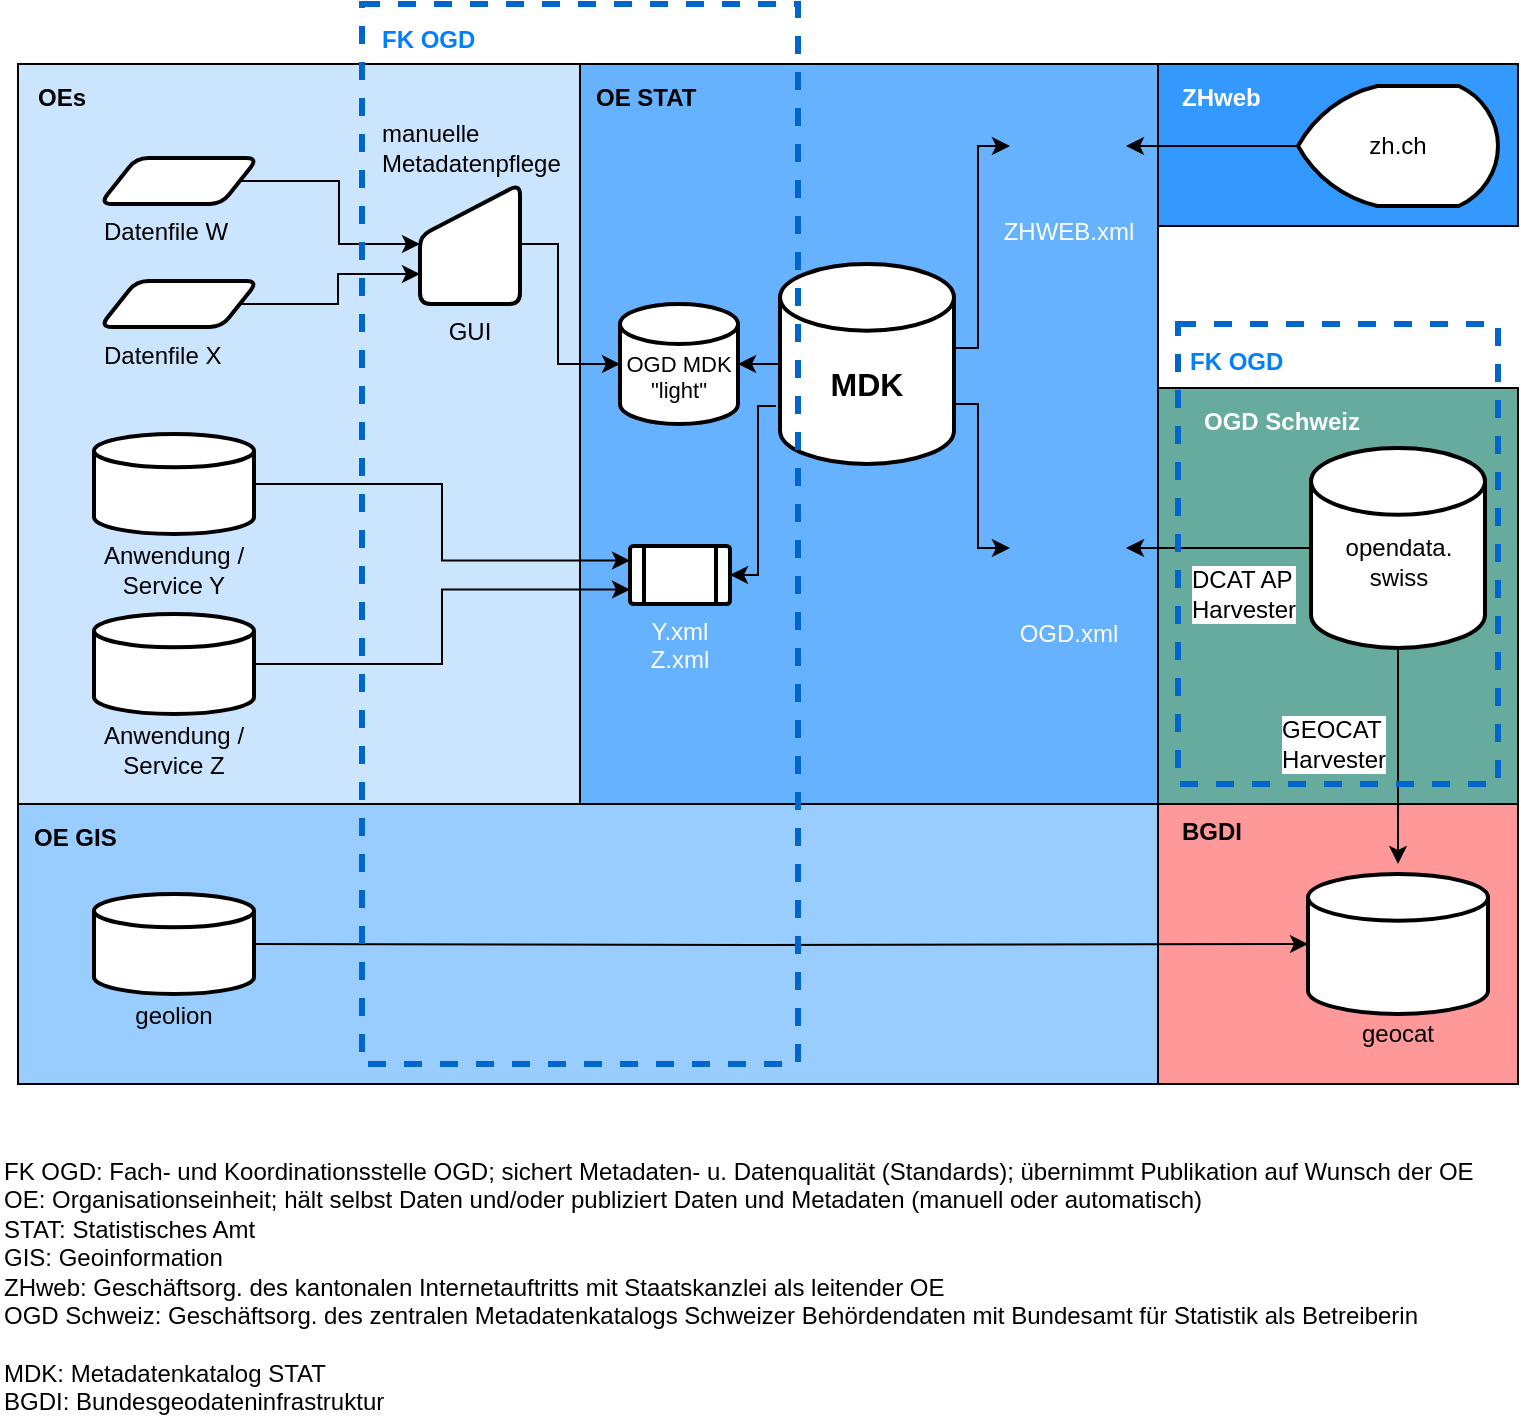 <mxfile version="10.9.2" type="github"><diagram id="2G26gUh3xjcQOcAVhrRU" name="Page-1"><mxGraphModel dx="1376" dy="768" grid="1" gridSize="10" guides="1" tooltips="1" connect="1" arrows="1" fold="1" page="1" pageScale="1" pageWidth="827" pageHeight="1169" math="0" shadow="0"><root><mxCell id="0"/><mxCell id="1" parent="0"/><mxCell id="v-qlWowJlWPXBkRpe2Zm-110" value="" style="rounded=0;whiteSpace=wrap;html=1;align=left;fillColor=#FF9999;" vertex="1" parent="1"><mxGeometry x="620" y="570" width="180" height="140" as="geometry"/></mxCell><mxCell id="v-qlWowJlWPXBkRpe2Zm-108" value="" style="rounded=0;whiteSpace=wrap;html=1;align=left;fillColor=#67AB9F;" vertex="1" parent="1"><mxGeometry x="620" y="362" width="180" height="208" as="geometry"/></mxCell><mxCell id="v-qlWowJlWPXBkRpe2Zm-109" value="&lt;font color=&quot;#FFFFFF&quot;&gt;&lt;b&gt;OGD Schweiz&lt;/b&gt;&lt;/font&gt;" style="text;html=1;strokeColor=none;fillColor=none;align=left;verticalAlign=middle;whiteSpace=wrap;rounded=0;" vertex="1" parent="1"><mxGeometry x="641" y="369" width="84" height="20" as="geometry"/></mxCell><mxCell id="v-qlWowJlWPXBkRpe2Zm-105" value="" style="rounded=0;whiteSpace=wrap;html=1;align=left;fillColor=#3399FF;" vertex="1" parent="1"><mxGeometry x="620" y="200" width="180" height="81" as="geometry"/></mxCell><mxCell id="v-qlWowJlWPXBkRpe2Zm-72" value="" style="rounded=0;whiteSpace=wrap;html=1;fillColor=#66B2FF;align=left;" vertex="1" parent="1"><mxGeometry x="331" y="200" width="289" height="370" as="geometry"/></mxCell><mxCell id="v-qlWowJlWPXBkRpe2Zm-61" value="" style="rounded=0;whiteSpace=wrap;html=1;align=left;fillColor=#CCE5FF;" vertex="1" parent="1"><mxGeometry x="50" y="200" width="281" height="370" as="geometry"/></mxCell><mxCell id="v-qlWowJlWPXBkRpe2Zm-57" value="" style="rounded=0;whiteSpace=wrap;html=1;align=left;fillColor=#99CCFF;" vertex="1" parent="1"><mxGeometry x="50" y="570" width="570" height="140" as="geometry"/></mxCell><mxCell id="v-qlWowJlWPXBkRpe2Zm-55" value="" style="edgeStyle=orthogonalEdgeStyle;rounded=0;orthogonalLoop=1;jettySize=auto;html=1;startArrow=none;startFill=0;endArrow=classic;endFill=1;entryX=1;entryY=0.5;entryDx=0;entryDy=0;" edge="1" parent="1" source="v-qlWowJlWPXBkRpe2Zm-33" target="v-qlWowJlWPXBkRpe2Zm-112"><mxGeometry relative="1" as="geometry"><mxPoint x="518" y="360" as="targetPoint"/><Array as="points"><mxPoint x="610" y="442"/><mxPoint x="610" y="442"/></Array></mxGeometry></mxCell><mxCell id="v-qlWowJlWPXBkRpe2Zm-56" value="DCAT AP&lt;br&gt;&lt;div align=&quot;left&quot;&gt;Harvester&lt;br&gt;&lt;/div&gt;" style="text;html=1;resizable=0;points=[];align=left;verticalAlign=middle;labelBackgroundColor=#ffffff;" vertex="1" connectable="0" parent="v-qlWowJlWPXBkRpe2Zm-55"><mxGeometry x="0.297" y="-3" relative="1" as="geometry"><mxPoint x="-1.5" y="26" as="offset"/></mxGeometry></mxCell><mxCell id="v-qlWowJlWPXBkRpe2Zm-33" value="&lt;div&gt;&lt;br&gt;&lt;/div&gt;&lt;div&gt;opendata.&lt;/div&gt;swiss" style="strokeWidth=2;html=1;shape=mxgraph.flowchart.database;whiteSpace=wrap;" vertex="1" parent="1"><mxGeometry x="696.5" y="392" width="87" height="100" as="geometry"/></mxCell><mxCell id="v-qlWowJlWPXBkRpe2Zm-25" value="" style="edgeStyle=orthogonalEdgeStyle;rounded=0;orthogonalLoop=1;jettySize=auto;html=1;startArrow=classic;startFill=1;endArrow=none;endFill=0;" edge="1" parent="1" source="v-qlWowJlWPXBkRpe2Zm-79"><mxGeometry relative="1" as="geometry"><mxPoint x="431" y="350" as="targetPoint"/></mxGeometry></mxCell><mxCell id="v-qlWowJlWPXBkRpe2Zm-19" value="" style="edgeStyle=orthogonalEdgeStyle;rounded=0;orthogonalLoop=1;jettySize=auto;html=1;entryX=-0.023;entryY=0.71;entryDx=0;entryDy=0;entryPerimeter=0;endArrow=none;endFill=0;startArrow=classic;startFill=1;exitX=1;exitY=0.5;exitDx=0;exitDy=0;" edge="1" parent="1" source="v-qlWowJlWPXBkRpe2Zm-20" target="v-qlWowJlWPXBkRpe2Zm-1"><mxGeometry relative="1" as="geometry"><mxPoint x="211" y="510" as="targetPoint"/><Array as="points"><mxPoint x="420" y="456"/><mxPoint x="420" y="371"/></Array></mxGeometry></mxCell><mxCell id="v-qlWowJlWPXBkRpe2Zm-20" value="&lt;font color=&quot;#FFFFFF&quot;&gt;Y.xml&lt;br&gt;Z.xml&lt;/font&gt;" style="verticalLabelPosition=bottom;verticalAlign=top;html=1;strokeWidth=2;shape=process;whiteSpace=wrap;rounded=1;size=0.14;arcSize=6;" vertex="1" parent="1"><mxGeometry x="356" y="441" width="50" height="29" as="geometry"/></mxCell><mxCell id="v-qlWowJlWPXBkRpe2Zm-141" value="" style="edgeStyle=orthogonalEdgeStyle;rounded=0;orthogonalLoop=1;jettySize=auto;html=1;startArrow=none;startFill=0;endArrow=classic;endFill=1;entryX=0;entryY=0.25;entryDx=0;entryDy=0;" edge="1" parent="1" source="v-qlWowJlWPXBkRpe2Zm-30" target="v-qlWowJlWPXBkRpe2Zm-20"><mxGeometry relative="1" as="geometry"><mxPoint x="248" y="410" as="targetPoint"/></mxGeometry></mxCell><mxCell id="v-qlWowJlWPXBkRpe2Zm-30" value="&lt;div&gt;&lt;br&gt;&lt;/div&gt;&lt;div&gt;&lt;br&gt;&lt;/div&gt;&lt;div&gt;&lt;br&gt;&lt;/div&gt;&lt;div&gt;&lt;br&gt;&lt;/div&gt;&lt;div&gt;&lt;br&gt;&lt;/div&gt;&lt;div&gt;&lt;br&gt;&lt;div align=&quot;center&quot;&gt;Anwendung / Service Y&lt;/div&gt;&lt;/div&gt;" style="strokeWidth=2;html=1;shape=mxgraph.flowchart.database;whiteSpace=wrap;align=center;" vertex="1" parent="1"><mxGeometry x="88" y="385" width="80" height="50" as="geometry"/></mxCell><mxCell id="v-qlWowJlWPXBkRpe2Zm-45" value="" style="edgeStyle=orthogonalEdgeStyle;rounded=0;orthogonalLoop=1;jettySize=auto;html=1;startArrow=none;startFill=0;endArrow=classic;endFill=1;entryX=0;entryY=0.5;entryDx=0;entryDy=0;entryPerimeter=0;" edge="1" parent="1" target="v-qlWowJlWPXBkRpe2Zm-42"><mxGeometry relative="1" as="geometry"><mxPoint x="141" y="640" as="sourcePoint"/><mxPoint x="221" y="640" as="targetPoint"/></mxGeometry></mxCell><mxCell id="v-qlWowJlWPXBkRpe2Zm-43" value="geocat" style="text;html=1;strokeColor=none;fillColor=none;align=center;verticalAlign=middle;whiteSpace=wrap;rounded=0;" vertex="1" parent="1"><mxGeometry x="700" y="675" width="80" height="20" as="geometry"/></mxCell><mxCell id="v-qlWowJlWPXBkRpe2Zm-65" value="&lt;b&gt;OEs&lt;/b&gt;" style="text;html=1;strokeColor=none;fillColor=none;align=left;verticalAlign=middle;whiteSpace=wrap;rounded=0;" vertex="1" parent="1"><mxGeometry x="58" y="207" width="60" height="20" as="geometry"/></mxCell><mxCell id="v-qlWowJlWPXBkRpe2Zm-69" value="&lt;font color=&quot;#007FFF&quot;&gt;&lt;b&gt;FK OGD&lt;/b&gt;&lt;/font&gt;" style="text;html=1;strokeColor=none;fillColor=none;align=left;verticalAlign=middle;whiteSpace=wrap;rounded=0;" vertex="1" parent="1"><mxGeometry x="634" y="338.5" width="60" height="20" as="geometry"/></mxCell><mxCell id="v-qlWowJlWPXBkRpe2Zm-70" value="&lt;b&gt;OE GIS&lt;/b&gt;" style="text;html=1;strokeColor=none;fillColor=none;align=left;verticalAlign=middle;whiteSpace=wrap;rounded=0;" vertex="1" parent="1"><mxGeometry x="56" y="577" width="60" height="20" as="geometry"/></mxCell><mxCell id="v-qlWowJlWPXBkRpe2Zm-37" value="" style="edgeStyle=orthogonalEdgeStyle;rounded=0;orthogonalLoop=1;jettySize=auto;html=1;startArrow=none;startFill=0;endArrow=classic;endFill=1;exitX=0;exitY=0.5;exitDx=0;exitDy=0;exitPerimeter=0;entryX=1;entryY=0.5;entryDx=0;entryDy=0;" edge="1" parent="1" source="v-qlWowJlWPXBkRpe2Zm-35" target="v-qlWowJlWPXBkRpe2Zm-111"><mxGeometry relative="1" as="geometry"><mxPoint x="700" y="350" as="sourcePoint"/><mxPoint x="521" y="280" as="targetPoint"/><Array as="points"/></mxGeometry></mxCell><mxCell id="v-qlWowJlWPXBkRpe2Zm-35" value="zh.ch" style="strokeWidth=2;html=1;shape=mxgraph.flowchart.display;whiteSpace=wrap;" vertex="1" parent="1"><mxGeometry x="690" y="211" width="100" height="60" as="geometry"/></mxCell><mxCell id="v-qlWowJlWPXBkRpe2Zm-1" value="&lt;div&gt;&lt;font style=&quot;font-size: 16px&quot;&gt;&lt;b&gt;&lt;font style=&quot;font-size: 16px&quot;&gt;&lt;br&gt;&lt;/font&gt;&lt;/b&gt;&lt;/font&gt;&lt;/div&gt;&lt;div&gt;&lt;font style=&quot;font-size: 16px&quot;&gt;&lt;b&gt;&lt;font style=&quot;font-size: 16px&quot;&gt;MDK&lt;/font&gt;&lt;/b&gt;&lt;/font&gt;&lt;/div&gt;" style="strokeWidth=2;html=1;shape=mxgraph.flowchart.database;whiteSpace=wrap;" vertex="1" parent="1"><mxGeometry x="431" y="300" width="87" height="100" as="geometry"/></mxCell><mxCell id="v-qlWowJlWPXBkRpe2Zm-73" value="&lt;b&gt;OE STAT&lt;/b&gt;" style="text;html=1;strokeColor=none;fillColor=none;align=left;verticalAlign=middle;whiteSpace=wrap;rounded=0;" vertex="1" parent="1"><mxGeometry x="337" y="207" width="60" height="20" as="geometry"/></mxCell><mxCell id="v-qlWowJlWPXBkRpe2Zm-47" value="" style="edgeStyle=orthogonalEdgeStyle;rounded=0;orthogonalLoop=1;jettySize=auto;html=1;startArrow=classic;startFill=1;endArrow=none;endFill=0;entryX=0.5;entryY=1;entryDx=0;entryDy=0;entryPerimeter=0;" edge="1" parent="1" target="v-qlWowJlWPXBkRpe2Zm-33"><mxGeometry relative="1" as="geometry"><mxPoint x="740" y="600" as="sourcePoint"/><mxPoint x="584.5" y="640" as="targetPoint"/><Array as="points"><mxPoint x="740" y="550"/><mxPoint x="740" y="550"/></Array></mxGeometry></mxCell><mxCell id="v-qlWowJlWPXBkRpe2Zm-49" value="GEOCAT&lt;br&gt;&lt;div align=&quot;left&quot;&gt;Harvester&lt;br&gt;&lt;/div&gt;" style="text;html=1;resizable=0;points=[];align=left;verticalAlign=middle;labelBackgroundColor=#ffffff;" vertex="1" connectable="0" parent="v-qlWowJlWPXBkRpe2Zm-47"><mxGeometry x="-0.777" y="2" relative="1" as="geometry"><mxPoint x="-58" y="-48" as="offset"/></mxGeometry></mxCell><mxCell id="v-qlWowJlWPXBkRpe2Zm-79" value="&lt;div style=&quot;font-size: 11px&quot; align=&quot;center&quot;&gt;&lt;b&gt;&lt;font color=&quot;#FFFFFF&quot;&gt;&lt;br&gt;&lt;/font&gt;&lt;/b&gt;&lt;/div&gt;&lt;div style=&quot;font-size: 11px&quot; align=&quot;center&quot;&gt;&lt;font style=&quot;font-size: 11px&quot;&gt;OGD MDK &quot;light&quot;&lt;/font&gt;&lt;/div&gt;" style="strokeWidth=2;html=1;shape=mxgraph.flowchart.database;whiteSpace=wrap;align=center;" vertex="1" parent="1"><mxGeometry x="351" y="320" width="59" height="60" as="geometry"/></mxCell><mxCell id="v-qlWowJlWPXBkRpe2Zm-80" value="" style="edgeStyle=orthogonalEdgeStyle;rounded=0;orthogonalLoop=1;jettySize=auto;html=1;" edge="1" parent="1" source="v-qlWowJlWPXBkRpe2Zm-2" target="v-qlWowJlWPXBkRpe2Zm-79"><mxGeometry relative="1" as="geometry"><mxPoint x="321" y="350" as="sourcePoint"/><mxPoint x="431" y="350" as="targetPoint"/><Array as="points"><mxPoint x="320" y="290"/><mxPoint x="320" y="350"/></Array></mxGeometry></mxCell><mxCell id="v-qlWowJlWPXBkRpe2Zm-85" value="&lt;div&gt;FK OGD: Fach- und Koordinationsstelle OGD; sichert Metadaten- u. Datenqualität (Standards); übernimmt Publikation auf Wunsch der OE&lt;br&gt;&lt;/div&gt;&lt;div&gt;OE: Organisationseinheit; hält selbst Daten und/oder publiziert Daten und Metadaten (manuell oder automatisch)&lt;/div&gt;&lt;div&gt;STAT: Statistisches Amt&lt;/div&gt;&lt;div&gt;GIS: Geoinformation&lt;/div&gt;&lt;div&gt;ZHweb: Geschäftsorg. des kantonalen Internetauftritts mit Staatskanzlei als leitender OE&lt;/div&gt;&lt;div&gt;OGD Schweiz: Geschäftsorg. des zentralen Metadatenkatalogs Schweizer Behördendaten mit Bundesamt für Statistik als Betreiberin&lt;/div&gt;&lt;div&gt;&lt;br&gt;&lt;/div&gt;&lt;div&gt;MDK: Metadatenkatalog STAT&lt;/div&gt;&lt;div&gt;BGDI: Bundesgeodateninfrastruktur&lt;br&gt;&lt;/div&gt;" style="text;html=1;strokeColor=none;fillColor=none;align=left;verticalAlign=top;whiteSpace=wrap;rounded=0;" vertex="1" parent="1"><mxGeometry x="41" y="740" width="759" height="20" as="geometry"/></mxCell><mxCell id="v-qlWowJlWPXBkRpe2Zm-102" value="" style="edgeStyle=orthogonalEdgeStyle;rounded=0;orthogonalLoop=1;jettySize=auto;html=1;startArrow=none;startFill=0;endArrow=classic;endFill=1;entryX=0;entryY=0.5;entryDx=0;entryDy=0;" edge="1" parent="1" source="v-qlWowJlWPXBkRpe2Zm-90" target="v-qlWowJlWPXBkRpe2Zm-2"><mxGeometry relative="1" as="geometry"><mxPoint x="259.085" y="258.5" as="targetPoint"/></mxGeometry></mxCell><mxCell id="v-qlWowJlWPXBkRpe2Zm-90" value="&lt;div align=&quot;left&quot;&gt;Datenfile W&lt;br&gt;&lt;/div&gt;" style="verticalLabelPosition=bottom;verticalAlign=top;html=1;strokeWidth=2;shape=parallelogram;perimeter=parallelogramPerimeter;whiteSpace=wrap;rounded=1;arcSize=12;size=0.23;fillColor=#FFFFFF;align=left;" vertex="1" parent="1"><mxGeometry x="91" y="247" width="79" height="23" as="geometry"/></mxCell><mxCell id="v-qlWowJlWPXBkRpe2Zm-91" value="Datenfile X" style="verticalLabelPosition=bottom;verticalAlign=top;html=1;strokeWidth=2;shape=parallelogram;perimeter=parallelogramPerimeter;whiteSpace=wrap;rounded=1;arcSize=12;size=0.23;fillColor=#FFFFFF;align=left;" vertex="1" parent="1"><mxGeometry x="91" y="308.5" width="79" height="23" as="geometry"/></mxCell><mxCell id="v-qlWowJlWPXBkRpe2Zm-2" value="GUI" style="verticalLabelPosition=bottom;verticalAlign=top;html=1;strokeWidth=2;shape=manualInput;whiteSpace=wrap;rounded=1;size=26;arcSize=11;" vertex="1" parent="1"><mxGeometry x="251" y="260" width="50" height="60" as="geometry"/></mxCell><mxCell id="v-qlWowJlWPXBkRpe2Zm-143" value="" style="edgeStyle=orthogonalEdgeStyle;rounded=0;orthogonalLoop=1;jettySize=auto;html=1;startArrow=none;startFill=0;endArrow=classic;endFill=1;entryX=0;entryY=0.75;entryDx=0;entryDy=0;" edge="1" parent="1" source="v-qlWowJlWPXBkRpe2Zm-98" target="v-qlWowJlWPXBkRpe2Zm-20"><mxGeometry relative="1" as="geometry"><mxPoint x="248" y="500" as="targetPoint"/></mxGeometry></mxCell><mxCell id="v-qlWowJlWPXBkRpe2Zm-98" value="&lt;div&gt;&lt;br&gt;&lt;/div&gt;&lt;div&gt;&lt;br&gt;&lt;/div&gt;&lt;div&gt;&lt;br&gt;&lt;/div&gt;&lt;div&gt;&lt;br&gt;&lt;/div&gt;&lt;div&gt;&lt;br&gt;&lt;/div&gt;&lt;div&gt;&lt;br&gt;&lt;div align=&quot;center&quot;&gt;Anwendung / Service Z&lt;/div&gt;&lt;/div&gt;" style="strokeWidth=2;html=1;shape=mxgraph.flowchart.database;whiteSpace=wrap;align=center;" vertex="1" parent="1"><mxGeometry x="88" y="475" width="80" height="50" as="geometry"/></mxCell><mxCell id="v-qlWowJlWPXBkRpe2Zm-100" value="&lt;div&gt;manuelle&lt;br&gt;Metadatenpflege&lt;/div&gt;" style="text;html=1;resizable=0;points=[];align=left;verticalAlign=middle;labelBackgroundColor=#CCE5FF;" vertex="1" connectable="0" parent="1"><mxGeometry x="260" y="224" as="geometry"><mxPoint x="-30" y="18" as="offset"/></mxGeometry></mxCell><mxCell id="v-qlWowJlWPXBkRpe2Zm-103" value="" style="edgeStyle=orthogonalEdgeStyle;rounded=0;orthogonalLoop=1;jettySize=auto;html=1;startArrow=none;startFill=0;endArrow=classic;endFill=1;entryX=0;entryY=0.75;entryDx=0;entryDy=0;exitX=1;exitY=0.5;exitDx=0;exitDy=0;" edge="1" parent="1" source="v-qlWowJlWPXBkRpe2Zm-91" target="v-qlWowJlWPXBkRpe2Zm-2"><mxGeometry relative="1" as="geometry"><mxPoint x="168.02" y="329" as="sourcePoint"/><mxPoint x="258.5" y="360" as="targetPoint"/><Array as="points"><mxPoint x="210" y="320"/><mxPoint x="210" y="305"/></Array></mxGeometry></mxCell><mxCell id="v-qlWowJlWPXBkRpe2Zm-104" value="&lt;div&gt;&lt;br&gt;&lt;/div&gt;&lt;div&gt;&lt;br&gt;&lt;/div&gt;&lt;div&gt;&lt;br&gt;&lt;/div&gt;&lt;div&gt;&lt;br&gt;&lt;/div&gt;&lt;div&gt;&lt;br&gt;&lt;div align=&quot;center&quot;&gt;geolion&lt;/div&gt;&lt;/div&gt;" style="strokeWidth=2;html=1;shape=mxgraph.flowchart.database;whiteSpace=wrap;align=center;" vertex="1" parent="1"><mxGeometry x="88" y="615" width="80" height="50" as="geometry"/></mxCell><mxCell id="v-qlWowJlWPXBkRpe2Zm-42" value="&lt;b&gt;&lt;br&gt;&lt;/b&gt;" style="strokeWidth=2;html=1;shape=mxgraph.flowchart.database;whiteSpace=wrap;" vertex="1" parent="1"><mxGeometry x="695" y="605" width="90" height="70" as="geometry"/></mxCell><mxCell id="v-qlWowJlWPXBkRpe2Zm-106" value="&lt;font color=&quot;#FFFFFF&quot;&gt;&lt;b&gt;ZHweb&lt;/b&gt;&lt;/font&gt;" style="text;html=1;strokeColor=none;fillColor=none;align=left;verticalAlign=middle;whiteSpace=wrap;rounded=0;" vertex="1" parent="1"><mxGeometry x="630" y="207" width="60" height="20" as="geometry"/></mxCell><mxCell id="v-qlWowJlWPXBkRpe2Zm-111" value="&lt;div align=&quot;center&quot;&gt;&lt;span style=&quot;background-color: rgb(102 , 178 , 255)&quot;&gt;&lt;font color=&quot;#FFFFFF&quot;&gt;ZHWEB.xml&lt;/font&gt;&lt;/span&gt;&lt;/div&gt;" style="shape=image;html=1;verticalAlign=top;verticalLabelPosition=bottom;labelBackgroundColor=#ffffff;imageAspect=0;aspect=fixed;image=https://cdn2.iconfinder.com/data/icons/stilllife/48x48/filesystems/gnome-fs-ftp.png;strokeColor=#007FFF;strokeWidth=3;fillColor=#FF9999;align=center;" vertex="1" parent="1"><mxGeometry x="546" y="212" width="58" height="58" as="geometry"/></mxCell><mxCell id="v-qlWowJlWPXBkRpe2Zm-112" value="&lt;div align=&quot;center&quot;&gt;&lt;span style=&quot;background-color: rgb(102 , 178 , 255)&quot;&gt;&lt;font color=&quot;#FFFFFF&quot;&gt;OGD.xml&lt;/font&gt;&lt;/span&gt;&lt;/div&gt;" style="shape=image;html=1;verticalAlign=top;verticalLabelPosition=bottom;labelBackgroundColor=#ffffff;imageAspect=0;aspect=fixed;image=https://cdn2.iconfinder.com/data/icons/stilllife/48x48/filesystems/gnome-fs-ftp.png;strokeColor=#007FFF;strokeWidth=3;fillColor=#FF9999;align=center;" vertex="1" parent="1"><mxGeometry x="546" y="413" width="58" height="58" as="geometry"/></mxCell><mxCell id="v-qlWowJlWPXBkRpe2Zm-113" value="" style="edgeStyle=orthogonalEdgeStyle;rounded=0;orthogonalLoop=1;jettySize=auto;html=1;startArrow=none;startFill=0;endArrow=classic;endFill=1;entryX=0;entryY=0.5;entryDx=0;entryDy=0;" edge="1" parent="1" source="v-qlWowJlWPXBkRpe2Zm-1" target="v-qlWowJlWPXBkRpe2Zm-111"><mxGeometry relative="1" as="geometry"><mxPoint x="520" y="340" as="sourcePoint"/><mxPoint x="540.5" y="280.5" as="targetPoint"/><Array as="points"><mxPoint x="530" y="342"/><mxPoint x="530" y="241"/></Array></mxGeometry></mxCell><mxCell id="v-qlWowJlWPXBkRpe2Zm-114" value="" style="edgeStyle=orthogonalEdgeStyle;rounded=0;orthogonalLoop=1;jettySize=auto;html=1;startArrow=none;startFill=0;endArrow=classic;endFill=1;entryX=0;entryY=0.5;entryDx=0;entryDy=0;entryPerimeter=0;" edge="1" parent="1" target="v-qlWowJlWPXBkRpe2Zm-112"><mxGeometry relative="1" as="geometry"><mxPoint x="518" y="370" as="sourcePoint"/><mxPoint x="540" y="450" as="targetPoint"/><Array as="points"><mxPoint x="530" y="370"/><mxPoint x="530" y="442"/></Array></mxGeometry></mxCell><mxCell id="v-qlWowJlWPXBkRpe2Zm-145" value="&lt;b&gt;BGDI&lt;/b&gt;" style="text;html=1;strokeColor=none;fillColor=none;align=left;verticalAlign=middle;whiteSpace=wrap;rounded=0;" vertex="1" parent="1"><mxGeometry x="630" y="574" width="60" height="20" as="geometry"/></mxCell><mxCell id="v-qlWowJlWPXBkRpe2Zm-148" value="&lt;font color=&quot;#007FFF&quot;&gt;&lt;b&gt;FK OGD&lt;/b&gt;&lt;/font&gt;" style="text;html=1;strokeColor=none;fillColor=none;align=left;verticalAlign=middle;whiteSpace=wrap;rounded=0;" vertex="1" parent="1"><mxGeometry x="230" y="178" width="60" height="20" as="geometry"/></mxCell><mxCell id="v-qlWowJlWPXBkRpe2Zm-62" value="" style="rounded=0;whiteSpace=wrap;html=1;align=left;fillColor=none;strokeColor=#0066CC;strokeWidth=3;dashed=1;" vertex="1" parent="1"><mxGeometry x="222" y="170" width="218" height="530" as="geometry"/></mxCell><mxCell id="v-qlWowJlWPXBkRpe2Zm-150" style="edgeStyle=orthogonalEdgeStyle;rounded=0;orthogonalLoop=1;jettySize=auto;html=1;exitX=0.5;exitY=1;exitDx=0;exitDy=0;startArrow=none;startFill=0;endArrow=classic;endFill=1;" edge="1" parent="1" source="v-qlWowJlWPXBkRpe2Zm-62" target="v-qlWowJlWPXBkRpe2Zm-62"><mxGeometry relative="1" as="geometry"/></mxCell><mxCell id="v-qlWowJlWPXBkRpe2Zm-147" value="" style="rounded=0;whiteSpace=wrap;html=1;align=left;fillColor=none;strokeColor=#0066CC;strokeWidth=3;dashed=1;" vertex="1" parent="1"><mxGeometry x="630" y="330" width="160" height="230" as="geometry"/></mxCell></root></mxGraphModel></diagram></mxfile>